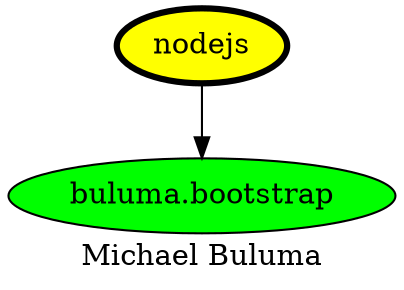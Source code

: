 digraph PhiloDilemma {
  label = "Michael Buluma" ;
  overlap=false
  {
    "nodejs" [fillcolor=yellow style=filled penwidth=3]
    "buluma.bootstrap" [fillcolor=green style=filled]
  }
  "nodejs" -> "buluma.bootstrap"
}

